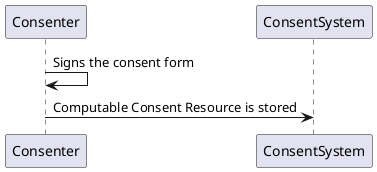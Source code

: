 @startuml
Consenter -> Consenter: Signs the consent form
Consenter -> ConsentSystem: Computable Consent Resource is stored
@enduml
